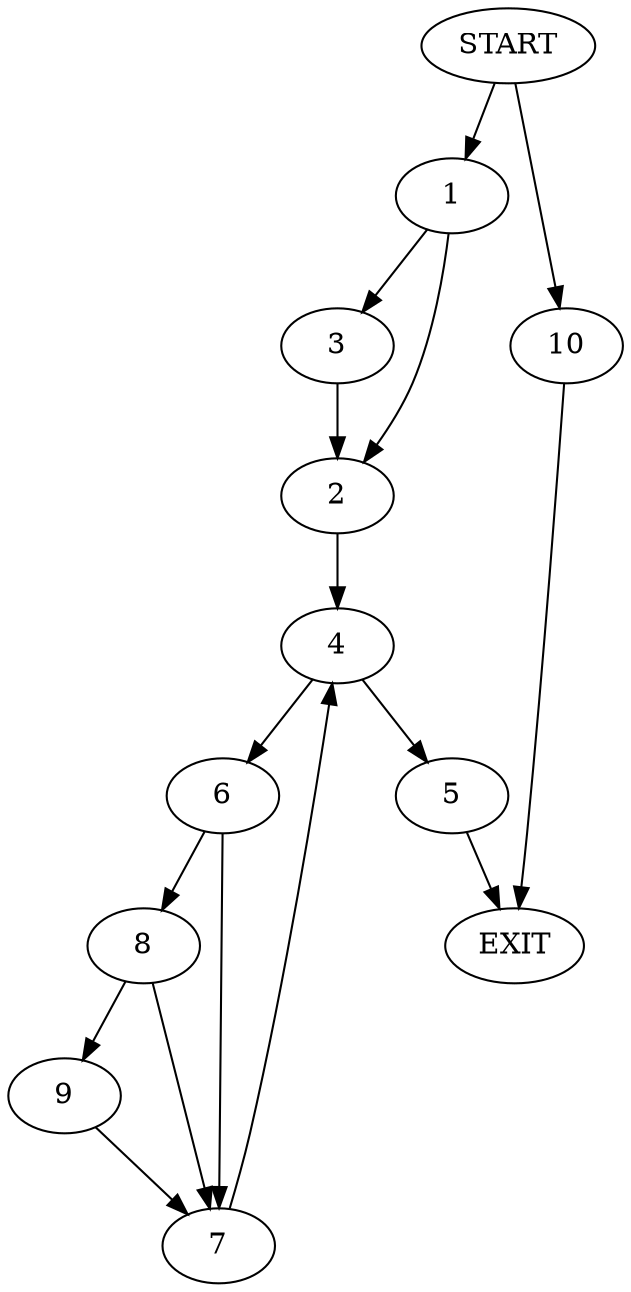 digraph {
0 [label="START"]
11 [label="EXIT"]
0 -> 1
1 -> 2
1 -> 3
2 -> 4
3 -> 2
4 -> 5
4 -> 6
6 -> 7
6 -> 8
5 -> 11
7 -> 4
8 -> 7
8 -> 9
9 -> 7
0 -> 10
10 -> 11
}
